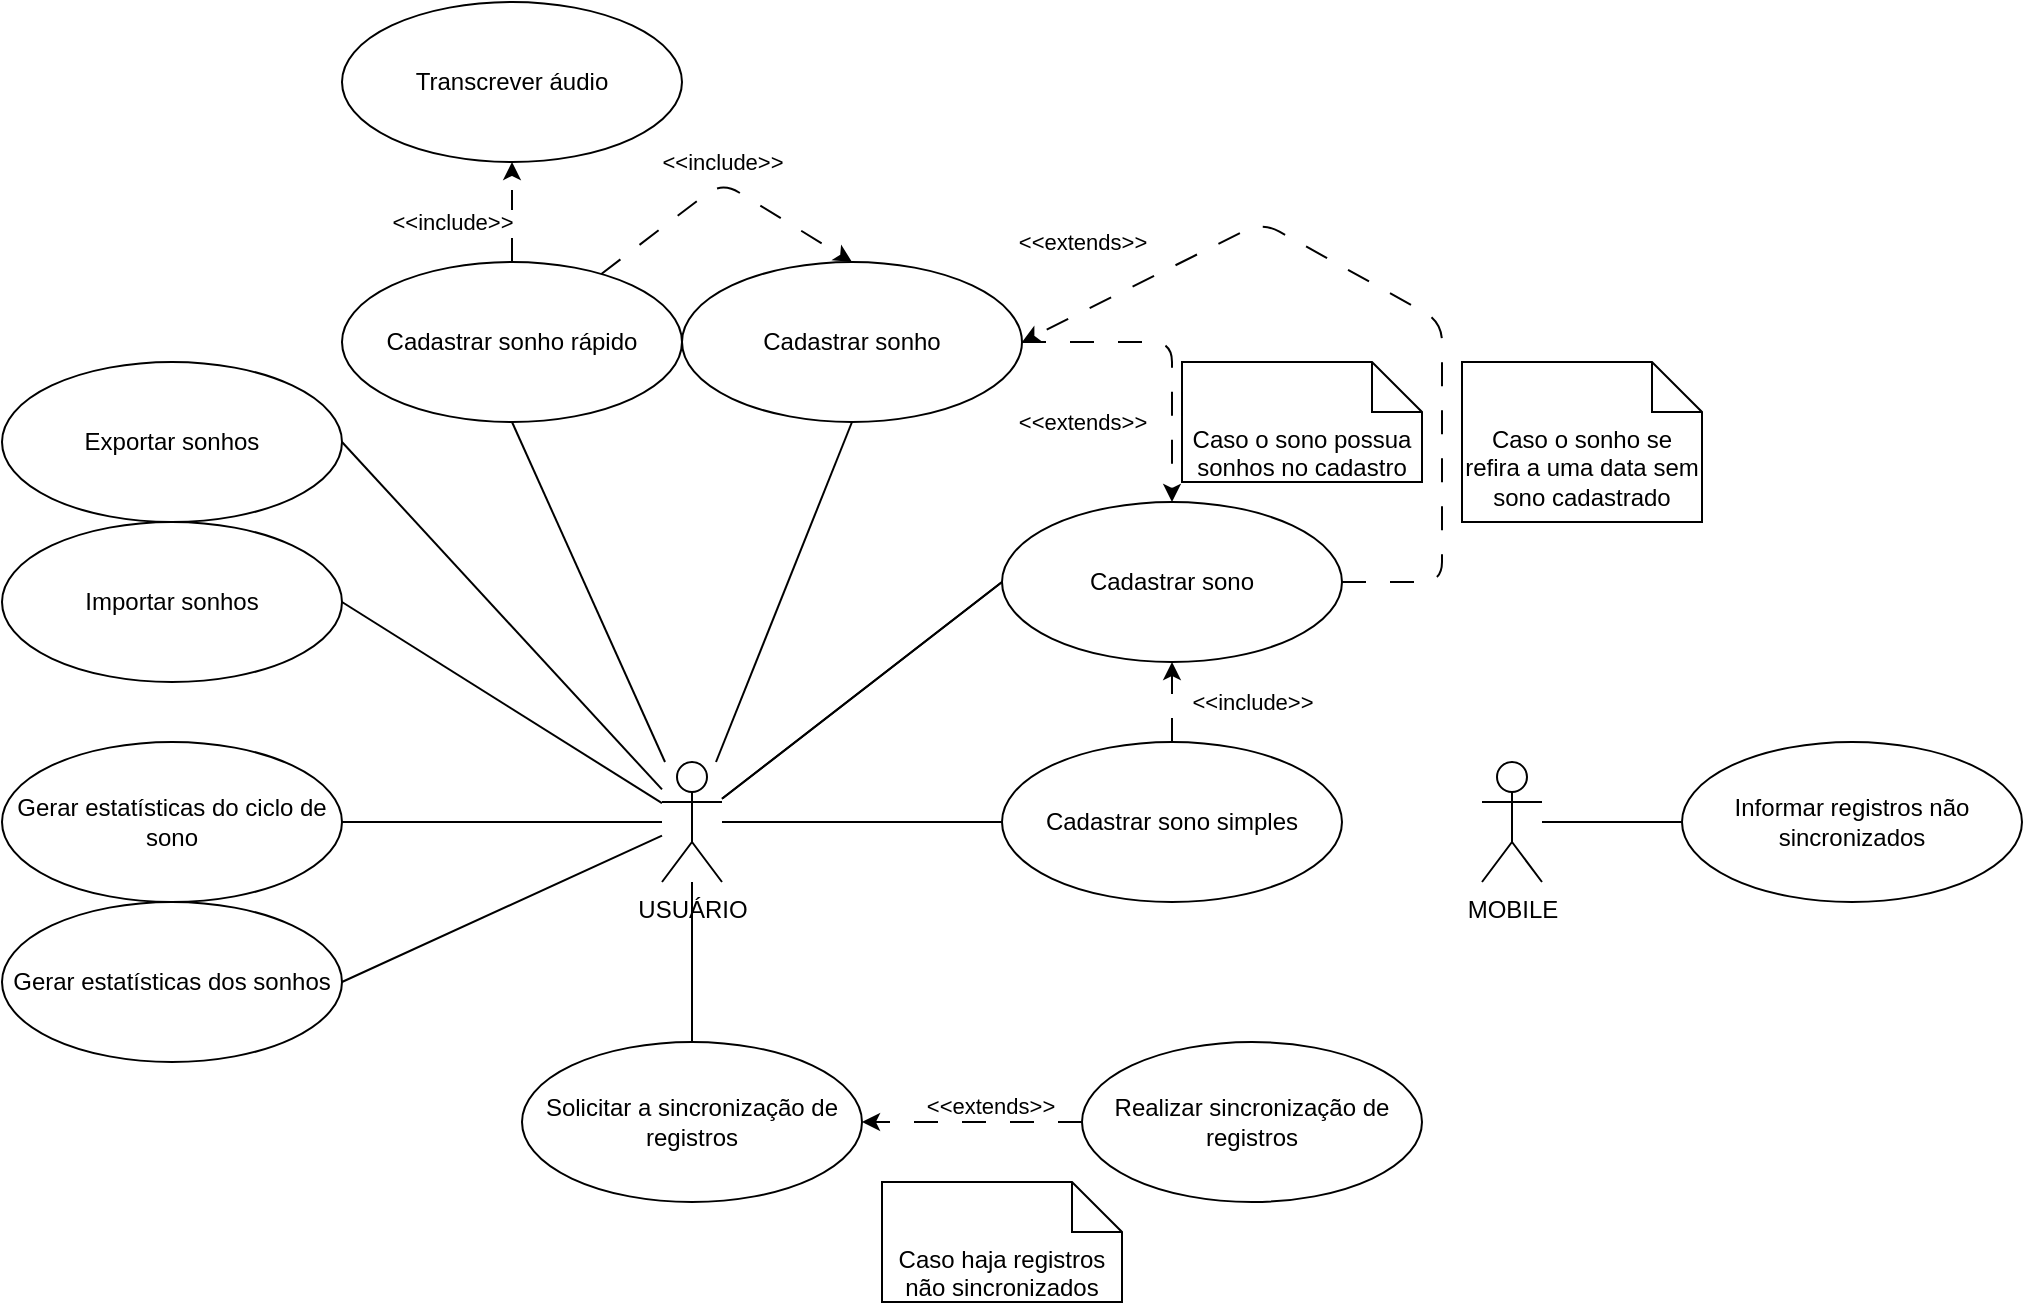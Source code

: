 <mxfile>
    <diagram id="XMEfRM3TZ49_sfEnCKDQ" name="Page-1">
        <mxGraphModel dx="2273" dy="1827" grid="1" gridSize="10" guides="1" tooltips="1" connect="1" arrows="1" fold="1" page="1" pageScale="1" pageWidth="850" pageHeight="1100" math="0" shadow="0">
            <root>
                <mxCell id="0"/>
                <mxCell id="1" parent="0"/>
                <mxCell id="25" style="edgeStyle=none;html=1;entryX=0;entryY=0.5;entryDx=0;entryDy=0;endArrow=none;endFill=0;" parent="1" source="2" target="14" edge="1">
                    <mxGeometry relative="1" as="geometry"/>
                </mxCell>
                <mxCell id="26" style="edgeStyle=none;html=1;entryX=0.5;entryY=1;entryDx=0;entryDy=0;endArrow=none;endFill=0;" parent="1" source="2" target="15" edge="1">
                    <mxGeometry relative="1" as="geometry"/>
                </mxCell>
                <mxCell id="28" style="edgeStyle=none;html=1;entryX=0;entryY=0.5;entryDx=0;entryDy=0;endArrow=none;endFill=0;" parent="1" source="2" target="10" edge="1">
                    <mxGeometry relative="1" as="geometry"/>
                </mxCell>
                <mxCell id="29" style="edgeStyle=none;html=1;endArrow=none;endFill=0;entryX=1;entryY=0.5;entryDx=0;entryDy=0;" parent="1" source="2" target="16" edge="1">
                    <mxGeometry relative="1" as="geometry"/>
                </mxCell>
                <mxCell id="30" style="edgeStyle=none;html=1;entryX=1;entryY=0.5;entryDx=0;entryDy=0;endArrow=none;endFill=0;" parent="1" source="2" target="18" edge="1">
                    <mxGeometry relative="1" as="geometry"/>
                </mxCell>
                <mxCell id="31" style="edgeStyle=none;html=1;entryX=0.5;entryY=0;entryDx=0;entryDy=0;endArrow=none;endFill=0;" parent="1" source="2" target="20" edge="1">
                    <mxGeometry relative="1" as="geometry"/>
                </mxCell>
                <mxCell id="36" style="edgeStyle=none;html=1;entryX=1;entryY=0.5;entryDx=0;entryDy=0;endArrow=none;endFill=0;" parent="1" source="2" target="22" edge="1">
                    <mxGeometry relative="1" as="geometry"/>
                </mxCell>
                <mxCell id="49" style="edgeStyle=none;html=1;entryX=0.5;entryY=1;entryDx=0;entryDy=0;endArrow=none;endFill=0;" parent="1" source="2" target="9" edge="1">
                    <mxGeometry relative="1" as="geometry"/>
                </mxCell>
                <mxCell id="53" style="edgeStyle=none;html=1;entryX=0;entryY=0.5;entryDx=0;entryDy=0;endArrow=none;endFill=0;" edge="1" parent="1" source="2" target="50">
                    <mxGeometry relative="1" as="geometry"/>
                </mxCell>
                <mxCell id="2" value="USUÁRIO" style="shape=umlActor;verticalLabelPosition=bottom;verticalAlign=top;html=1;" parent="1" vertex="1">
                    <mxGeometry x="-170" y="210" width="30" height="60" as="geometry"/>
                </mxCell>
                <mxCell id="58" style="edgeStyle=none;html=1;entryX=0;entryY=0.5;entryDx=0;entryDy=0;endArrow=none;endFill=0;" edge="1" parent="1" source="3" target="17">
                    <mxGeometry relative="1" as="geometry"/>
                </mxCell>
                <mxCell id="3" value="MOBILE" style="shape=umlActor;verticalLabelPosition=bottom;verticalAlign=top;html=1;" parent="1" vertex="1">
                    <mxGeometry x="240" y="210" width="30" height="60" as="geometry"/>
                </mxCell>
                <mxCell id="54" style="edgeStyle=none;html=1;entryX=0.5;entryY=1;entryDx=0;entryDy=0;endArrow=classic;endFill=1;dashed=1;dashPattern=12 12;" edge="1" parent="1" source="9" target="21">
                    <mxGeometry relative="1" as="geometry"/>
                </mxCell>
                <mxCell id="56" style="edgeStyle=none;html=1;entryX=0.5;entryY=0;entryDx=0;entryDy=0;dashed=1;dashPattern=12 12;endArrow=classic;endFill=1;" edge="1" parent="1" source="9" target="15">
                    <mxGeometry relative="1" as="geometry">
                        <Array as="points">
                            <mxPoint x="-140" y="-80"/>
                        </Array>
                    </mxGeometry>
                </mxCell>
                <mxCell id="9" value="Cadastrar sonho rápido" style="ellipse;whiteSpace=wrap;html=1;" parent="1" vertex="1">
                    <mxGeometry x="-330" y="-40" width="170" height="80" as="geometry"/>
                </mxCell>
                <mxCell id="10" value="Gerar estatísticas do ciclo de sono" style="ellipse;whiteSpace=wrap;html=1;" parent="1" vertex="1">
                    <mxGeometry x="-500" y="200" width="170" height="80" as="geometry"/>
                </mxCell>
                <mxCell id="69" style="edgeStyle=none;html=1;entryX=0.5;entryY=0;entryDx=0;entryDy=0;dashed=1;dashPattern=12 12;endArrow=classic;endFill=1;" edge="1" parent="1" source="15" target="14">
                    <mxGeometry relative="1" as="geometry">
                        <Array as="points">
                            <mxPoint x="85"/>
                        </Array>
                    </mxGeometry>
                </mxCell>
                <mxCell id="15" value="Cadastrar sonho" style="ellipse;whiteSpace=wrap;html=1;" parent="1" vertex="1">
                    <mxGeometry x="-160" y="-40" width="170" height="80" as="geometry"/>
                </mxCell>
                <mxCell id="16" value="Gerar estatísticas dos sonhos" style="ellipse;whiteSpace=wrap;html=1;" parent="1" vertex="1">
                    <mxGeometry x="-500" y="280" width="170" height="80" as="geometry"/>
                </mxCell>
                <mxCell id="17" value="Informar registros não sincronizados" style="ellipse;whiteSpace=wrap;html=1;" parent="1" vertex="1">
                    <mxGeometry x="340" y="200" width="170" height="80" as="geometry"/>
                </mxCell>
                <mxCell id="18" value="Exportar sonhos" style="ellipse;whiteSpace=wrap;html=1;" parent="1" vertex="1">
                    <mxGeometry x="-500" y="10" width="170" height="80" as="geometry"/>
                </mxCell>
                <mxCell id="20" value="Solicitar a sincronização de registros" style="ellipse;whiteSpace=wrap;html=1;" parent="1" vertex="1">
                    <mxGeometry x="-240" y="350" width="170" height="80" as="geometry"/>
                </mxCell>
                <mxCell id="21" value="Transcrever áudio" style="ellipse;whiteSpace=wrap;html=1;" parent="1" vertex="1">
                    <mxGeometry x="-330" y="-170" width="170" height="80" as="geometry"/>
                </mxCell>
                <mxCell id="22" value="Importar sonhos" style="ellipse;whiteSpace=wrap;html=1;" parent="1" vertex="1">
                    <mxGeometry x="-500" y="90" width="170" height="80" as="geometry"/>
                </mxCell>
                <mxCell id="48" value="" style="edgeStyle=none;html=1;entryX=0;entryY=0.5;entryDx=0;entryDy=0;endArrow=none;endFill=0;" parent="1" source="2" target="14" edge="1">
                    <mxGeometry relative="1" as="geometry">
                        <mxPoint x="-140" y="232.174" as="sourcePoint"/>
                        <mxPoint x="190.0" y="60" as="targetPoint"/>
                    </mxGeometry>
                </mxCell>
                <mxCell id="70" style="edgeStyle=none;html=1;entryX=1;entryY=0.5;entryDx=0;entryDy=0;dashed=1;dashPattern=12 12;endArrow=classic;endFill=1;" edge="1" parent="1" source="14" target="15">
                    <mxGeometry relative="1" as="geometry">
                        <Array as="points">
                            <mxPoint x="220" y="120"/>
                            <mxPoint x="220" y="-10"/>
                            <mxPoint x="130" y="-60"/>
                        </Array>
                    </mxGeometry>
                </mxCell>
                <mxCell id="14" value="Cadastrar sono" style="ellipse;whiteSpace=wrap;html=1;" parent="1" vertex="1">
                    <mxGeometry y="80" width="170" height="80" as="geometry"/>
                </mxCell>
                <mxCell id="51" style="edgeStyle=none;html=1;entryX=0.5;entryY=1;entryDx=0;entryDy=0;exitX=0.5;exitY=0;exitDx=0;exitDy=0;dashed=1;dashPattern=12 12;" edge="1" parent="1" source="50" target="14">
                    <mxGeometry relative="1" as="geometry">
                        <Array as="points"/>
                    </mxGeometry>
                </mxCell>
                <mxCell id="50" value="Cadastrar sono simples" style="ellipse;whiteSpace=wrap;html=1;" vertex="1" parent="1">
                    <mxGeometry y="200" width="170" height="80" as="geometry"/>
                </mxCell>
                <mxCell id="52" value="&amp;lt;&amp;lt;include&amp;gt;&amp;gt;" style="edgeLabel;html=1;align=center;verticalAlign=middle;resizable=0;points=[];" vertex="1" connectable="0" parent="1">
                    <mxGeometry x="125.003" y="179.997" as="geometry"/>
                </mxCell>
                <mxCell id="55" value="&amp;lt;&amp;lt;extends&amp;gt;&amp;gt;" style="edgeLabel;html=1;align=center;verticalAlign=middle;resizable=0;points=[];" vertex="1" connectable="0" parent="1">
                    <mxGeometry x="40.003" y="39.997" as="geometry"/>
                </mxCell>
                <mxCell id="57" value="&amp;lt;&amp;lt;include&amp;gt;&amp;gt;" style="edgeLabel;html=1;align=center;verticalAlign=middle;resizable=0;points=[];" vertex="1" connectable="0" parent="1">
                    <mxGeometry x="-274.997" y="-60.003" as="geometry"/>
                </mxCell>
                <mxCell id="60" style="edgeStyle=none;html=1;entryX=1;entryY=0.5;entryDx=0;entryDy=0;endArrow=classic;endFill=1;dashed=1;dashPattern=12 12;" edge="1" parent="1" source="59" target="20">
                    <mxGeometry relative="1" as="geometry"/>
                </mxCell>
                <mxCell id="59" value="Realizar sincronização de registros" style="ellipse;whiteSpace=wrap;html=1;" vertex="1" parent="1">
                    <mxGeometry x="40" y="350" width="170" height="80" as="geometry"/>
                </mxCell>
                <mxCell id="61" value="&amp;lt;&amp;lt;extends&amp;gt;&amp;gt;" style="edgeLabel;html=1;align=center;verticalAlign=middle;resizable=0;points=[];" vertex="1" connectable="0" parent="1">
                    <mxGeometry x="0.003" y="389.997" as="geometry">
                        <mxPoint x="-6" y="-8" as="offset"/>
                    </mxGeometry>
                </mxCell>
                <mxCell id="62" value="Caso haja registros não sincronizados" style="shape=note2;boundedLbl=1;whiteSpace=wrap;html=1;size=25;verticalAlign=top;align=center;" vertex="1" parent="1">
                    <mxGeometry x="-60" y="420" width="120" height="60" as="geometry"/>
                </mxCell>
                <mxCell id="65" value="&amp;lt;&amp;lt;extends&amp;gt;&amp;gt;" style="edgeLabel;html=1;align=center;verticalAlign=middle;resizable=0;points=[];" vertex="1" connectable="0" parent="1">
                    <mxGeometry x="40.003" y="-50.003" as="geometry"/>
                </mxCell>
                <mxCell id="66" value="Caso o sono possua sonhos no cadastro" style="shape=note2;boundedLbl=1;whiteSpace=wrap;html=1;size=25;verticalAlign=top;align=center;" vertex="1" parent="1">
                    <mxGeometry x="90" y="10" width="120" height="60" as="geometry"/>
                </mxCell>
                <mxCell id="68" value="&amp;lt;&amp;lt;include&amp;gt;&amp;gt;" style="edgeLabel;html=1;align=center;verticalAlign=middle;resizable=0;points=[];" vertex="1" connectable="0" parent="1">
                    <mxGeometry x="-139.997" y="-90.003" as="geometry"/>
                </mxCell>
                <mxCell id="71" value="Caso o sonho se refira a uma data sem sono cadastrado" style="shape=note2;boundedLbl=1;whiteSpace=wrap;html=1;size=25;verticalAlign=top;align=center;" vertex="1" parent="1">
                    <mxGeometry x="230" y="10" width="120" height="80" as="geometry"/>
                </mxCell>
            </root>
        </mxGraphModel>
    </diagram>
</mxfile>